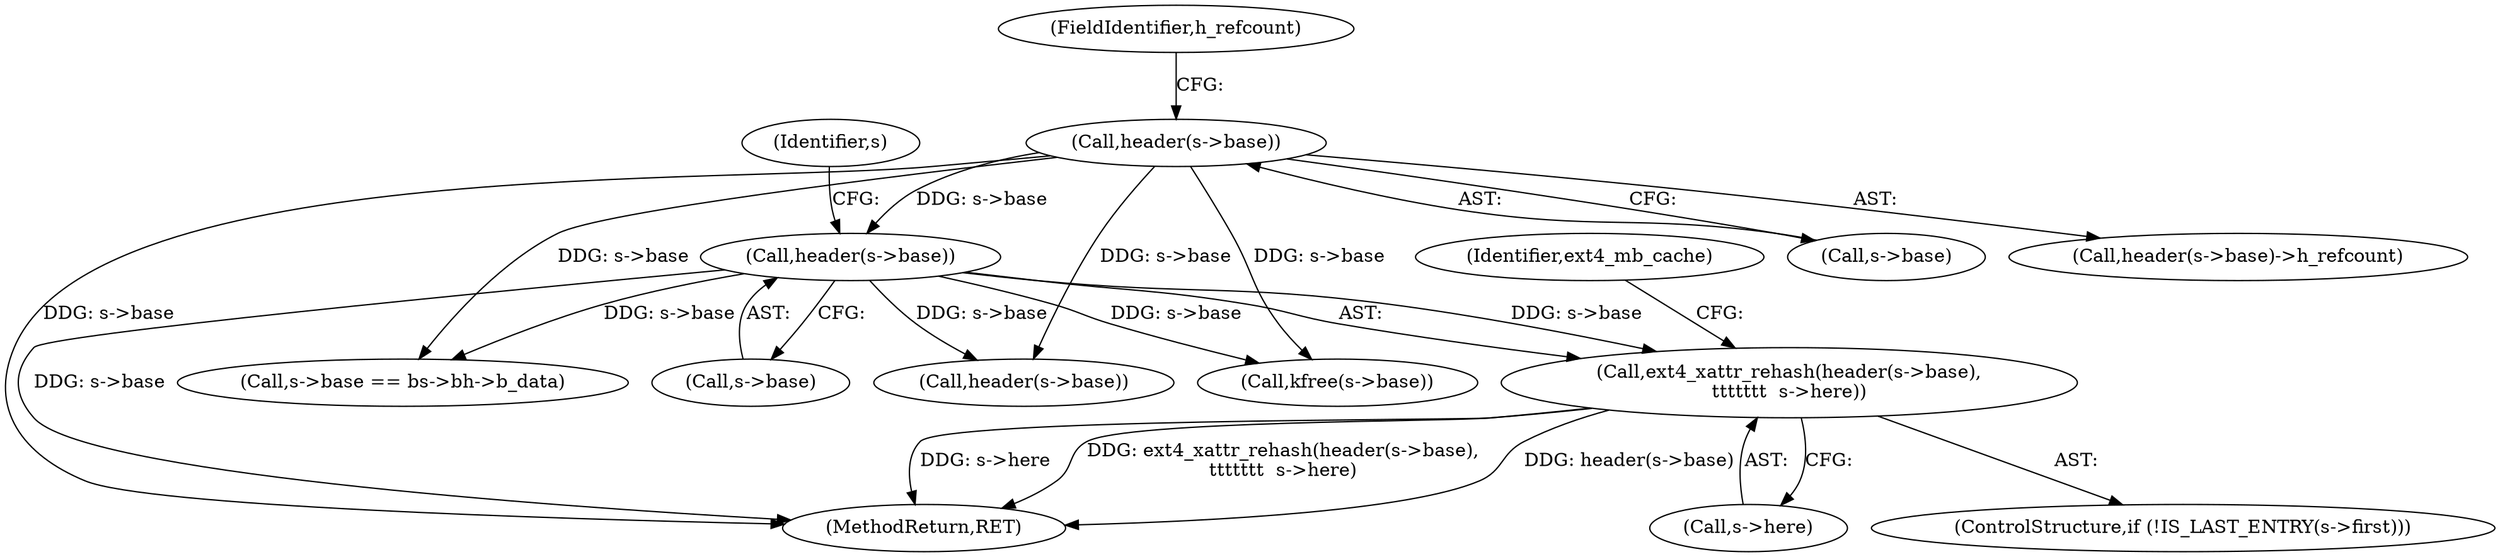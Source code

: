 digraph "0_linux_82939d7999dfc1f1998c4b1c12e2f19edbdff272_3@pointer" {
"1000237" [label="(Call,ext4_xattr_rehash(header(s->base),\n\t\t\t\t\t\t\t  s->here))"];
"1000238" [label="(Call,header(s->base))"];
"1000201" [label="(Call,header(s->base))"];
"1000205" [label="(FieldIdentifier,h_refcount)"];
"1000231" [label="(ControlStructure,if (!IS_LAST_ENTRY(s->first)))"];
"1000770" [label="(Call,s->base == bs->bh->b_data)"];
"1000201" [label="(Call,header(s->base))"];
"1000508" [label="(Call,header(s->base))"];
"1000246" [label="(Identifier,ext4_mb_cache)"];
"1000243" [label="(Identifier,s)"];
"1000242" [label="(Call,s->here)"];
"1000779" [label="(Call,kfree(s->base))"];
"1000237" [label="(Call,ext4_xattr_rehash(header(s->base),\n\t\t\t\t\t\t\t  s->here))"];
"1000802" [label="(MethodReturn,RET)"];
"1000238" [label="(Call,header(s->base))"];
"1000202" [label="(Call,s->base)"];
"1000239" [label="(Call,s->base)"];
"1000200" [label="(Call,header(s->base)->h_refcount)"];
"1000237" -> "1000231"  [label="AST: "];
"1000237" -> "1000242"  [label="CFG: "];
"1000238" -> "1000237"  [label="AST: "];
"1000242" -> "1000237"  [label="AST: "];
"1000246" -> "1000237"  [label="CFG: "];
"1000237" -> "1000802"  [label="DDG: ext4_xattr_rehash(header(s->base),\n\t\t\t\t\t\t\t  s->here)"];
"1000237" -> "1000802"  [label="DDG: header(s->base)"];
"1000237" -> "1000802"  [label="DDG: s->here"];
"1000238" -> "1000237"  [label="DDG: s->base"];
"1000238" -> "1000239"  [label="CFG: "];
"1000239" -> "1000238"  [label="AST: "];
"1000243" -> "1000238"  [label="CFG: "];
"1000238" -> "1000802"  [label="DDG: s->base"];
"1000201" -> "1000238"  [label="DDG: s->base"];
"1000238" -> "1000508"  [label="DDG: s->base"];
"1000238" -> "1000770"  [label="DDG: s->base"];
"1000238" -> "1000779"  [label="DDG: s->base"];
"1000201" -> "1000200"  [label="AST: "];
"1000201" -> "1000202"  [label="CFG: "];
"1000202" -> "1000201"  [label="AST: "];
"1000205" -> "1000201"  [label="CFG: "];
"1000201" -> "1000802"  [label="DDG: s->base"];
"1000201" -> "1000508"  [label="DDG: s->base"];
"1000201" -> "1000770"  [label="DDG: s->base"];
"1000201" -> "1000779"  [label="DDG: s->base"];
}
